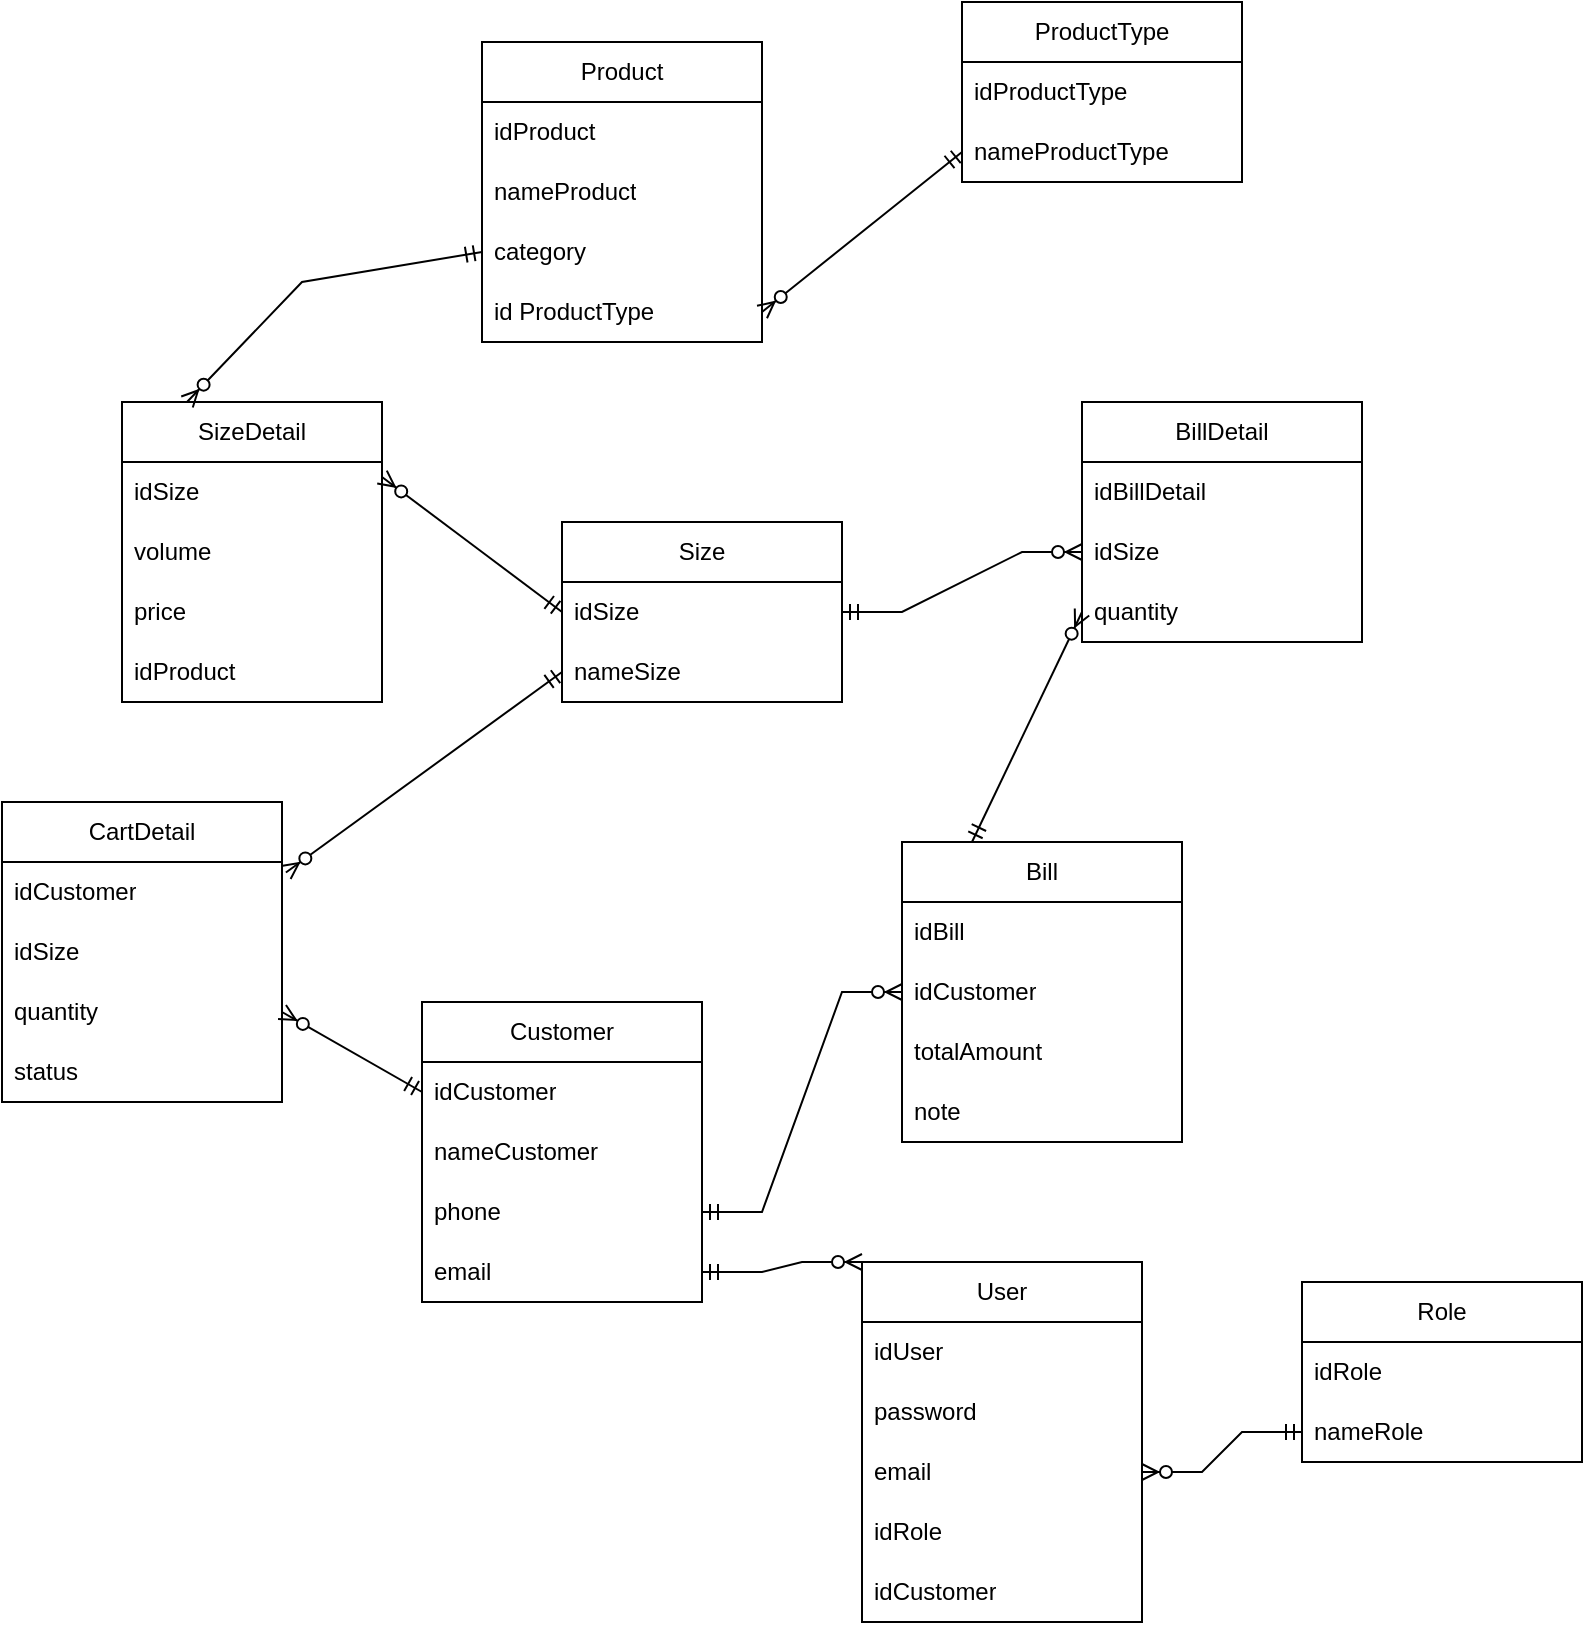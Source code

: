 <mxfile version="22.0.2" type="device" pages="2">
  <diagram name="Page-1" id="vrvekOnWIhJtRZKiSuZi">
    <mxGraphModel dx="1480" dy="866" grid="1" gridSize="10" guides="1" tooltips="1" connect="1" arrows="1" fold="1" page="1" pageScale="1" pageWidth="850" pageHeight="1100" math="0" shadow="0">
      <root>
        <mxCell id="0" />
        <mxCell id="1" parent="0" />
        <mxCell id="ULPA9-TiT_WMP2Kk98Dp-5" value="ProductType" style="swimlane;fontStyle=0;childLayout=stackLayout;horizontal=1;startSize=30;horizontalStack=0;resizeParent=1;resizeParentMax=0;resizeLast=0;collapsible=1;marginBottom=0;whiteSpace=wrap;html=1;" vertex="1" parent="1">
          <mxGeometry x="510" y="30" width="140" height="90" as="geometry" />
        </mxCell>
        <mxCell id="ULPA9-TiT_WMP2Kk98Dp-6" value="idProductType" style="text;strokeColor=none;fillColor=none;align=left;verticalAlign=middle;spacingLeft=4;spacingRight=4;overflow=hidden;points=[[0,0.5],[1,0.5]];portConstraint=eastwest;rotatable=0;whiteSpace=wrap;html=1;" vertex="1" parent="ULPA9-TiT_WMP2Kk98Dp-5">
          <mxGeometry y="30" width="140" height="30" as="geometry" />
        </mxCell>
        <mxCell id="ULPA9-TiT_WMP2Kk98Dp-7" value="nameProductType" style="text;strokeColor=none;fillColor=none;align=left;verticalAlign=middle;spacingLeft=4;spacingRight=4;overflow=hidden;points=[[0,0.5],[1,0.5]];portConstraint=eastwest;rotatable=0;whiteSpace=wrap;html=1;" vertex="1" parent="ULPA9-TiT_WMP2Kk98Dp-5">
          <mxGeometry y="60" width="140" height="30" as="geometry" />
        </mxCell>
        <mxCell id="ULPA9-TiT_WMP2Kk98Dp-9" value="Customer" style="swimlane;fontStyle=0;childLayout=stackLayout;horizontal=1;startSize=30;horizontalStack=0;resizeParent=1;resizeParentMax=0;resizeLast=0;collapsible=1;marginBottom=0;whiteSpace=wrap;html=1;" vertex="1" parent="1">
          <mxGeometry x="240" y="530" width="140" height="150" as="geometry" />
        </mxCell>
        <mxCell id="ULPA9-TiT_WMP2Kk98Dp-10" value="idCustomer" style="text;strokeColor=none;fillColor=none;align=left;verticalAlign=middle;spacingLeft=4;spacingRight=4;overflow=hidden;points=[[0,0.5],[1,0.5]];portConstraint=eastwest;rotatable=0;whiteSpace=wrap;html=1;" vertex="1" parent="ULPA9-TiT_WMP2Kk98Dp-9">
          <mxGeometry y="30" width="140" height="30" as="geometry" />
        </mxCell>
        <mxCell id="ULPA9-TiT_WMP2Kk98Dp-11" value="nameCustomer" style="text;strokeColor=none;fillColor=none;align=left;verticalAlign=middle;spacingLeft=4;spacingRight=4;overflow=hidden;points=[[0,0.5],[1,0.5]];portConstraint=eastwest;rotatable=0;whiteSpace=wrap;html=1;" vertex="1" parent="ULPA9-TiT_WMP2Kk98Dp-9">
          <mxGeometry y="60" width="140" height="30" as="geometry" />
        </mxCell>
        <mxCell id="ULPA9-TiT_WMP2Kk98Dp-37" value="phone" style="text;strokeColor=none;fillColor=none;align=left;verticalAlign=middle;spacingLeft=4;spacingRight=4;overflow=hidden;points=[[0,0.5],[1,0.5]];portConstraint=eastwest;rotatable=0;whiteSpace=wrap;html=1;" vertex="1" parent="ULPA9-TiT_WMP2Kk98Dp-9">
          <mxGeometry y="90" width="140" height="30" as="geometry" />
        </mxCell>
        <mxCell id="ULPA9-TiT_WMP2Kk98Dp-45" value="email" style="text;strokeColor=none;fillColor=none;align=left;verticalAlign=middle;spacingLeft=4;spacingRight=4;overflow=hidden;points=[[0,0.5],[1,0.5]];portConstraint=eastwest;rotatable=0;whiteSpace=wrap;html=1;" vertex="1" parent="ULPA9-TiT_WMP2Kk98Dp-9">
          <mxGeometry y="120" width="140" height="30" as="geometry" />
        </mxCell>
        <mxCell id="ULPA9-TiT_WMP2Kk98Dp-13" value="Bill" style="swimlane;fontStyle=0;childLayout=stackLayout;horizontal=1;startSize=30;horizontalStack=0;resizeParent=1;resizeParentMax=0;resizeLast=0;collapsible=1;marginBottom=0;whiteSpace=wrap;html=1;" vertex="1" parent="1">
          <mxGeometry x="480" y="450" width="140" height="150" as="geometry" />
        </mxCell>
        <mxCell id="ULPA9-TiT_WMP2Kk98Dp-14" value="idBill" style="text;strokeColor=none;fillColor=none;align=left;verticalAlign=middle;spacingLeft=4;spacingRight=4;overflow=hidden;points=[[0,0.5],[1,0.5]];portConstraint=eastwest;rotatable=0;whiteSpace=wrap;html=1;" vertex="1" parent="ULPA9-TiT_WMP2Kk98Dp-13">
          <mxGeometry y="30" width="140" height="30" as="geometry" />
        </mxCell>
        <mxCell id="ULPA9-TiT_WMP2Kk98Dp-15" value="idCustomer" style="text;strokeColor=none;fillColor=none;align=left;verticalAlign=middle;spacingLeft=4;spacingRight=4;overflow=hidden;points=[[0,0.5],[1,0.5]];portConstraint=eastwest;rotatable=0;whiteSpace=wrap;html=1;" vertex="1" parent="ULPA9-TiT_WMP2Kk98Dp-13">
          <mxGeometry y="60" width="140" height="30" as="geometry" />
        </mxCell>
        <mxCell id="ULPA9-TiT_WMP2Kk98Dp-57" value="totalAmount" style="text;strokeColor=none;fillColor=none;align=left;verticalAlign=middle;spacingLeft=4;spacingRight=4;overflow=hidden;points=[[0,0.5],[1,0.5]];portConstraint=eastwest;rotatable=0;whiteSpace=wrap;html=1;" vertex="1" parent="ULPA9-TiT_WMP2Kk98Dp-13">
          <mxGeometry y="90" width="140" height="30" as="geometry" />
        </mxCell>
        <mxCell id="d0X3Woi4HO9nFXGFgINv-57" value="note" style="text;strokeColor=none;fillColor=none;align=left;verticalAlign=middle;spacingLeft=4;spacingRight=4;overflow=hidden;points=[[0,0.5],[1,0.5]];portConstraint=eastwest;rotatable=0;whiteSpace=wrap;html=1;" vertex="1" parent="ULPA9-TiT_WMP2Kk98Dp-13">
          <mxGeometry y="120" width="140" height="30" as="geometry" />
        </mxCell>
        <mxCell id="ULPA9-TiT_WMP2Kk98Dp-17" value="BillDetail" style="swimlane;fontStyle=0;childLayout=stackLayout;horizontal=1;startSize=30;horizontalStack=0;resizeParent=1;resizeParentMax=0;resizeLast=0;collapsible=1;marginBottom=0;whiteSpace=wrap;html=1;" vertex="1" parent="1">
          <mxGeometry x="570" y="230" width="140" height="120" as="geometry" />
        </mxCell>
        <mxCell id="ULPA9-TiT_WMP2Kk98Dp-18" value="idBillDetail" style="text;strokeColor=none;fillColor=none;align=left;verticalAlign=middle;spacingLeft=4;spacingRight=4;overflow=hidden;points=[[0,0.5],[1,0.5]];portConstraint=eastwest;rotatable=0;whiteSpace=wrap;html=1;" vertex="1" parent="ULPA9-TiT_WMP2Kk98Dp-17">
          <mxGeometry y="30" width="140" height="30" as="geometry" />
        </mxCell>
        <mxCell id="ULPA9-TiT_WMP2Kk98Dp-19" value="idSize" style="text;strokeColor=none;fillColor=none;align=left;verticalAlign=middle;spacingLeft=4;spacingRight=4;overflow=hidden;points=[[0,0.5],[1,0.5]];portConstraint=eastwest;rotatable=0;whiteSpace=wrap;html=1;" vertex="1" parent="ULPA9-TiT_WMP2Kk98Dp-17">
          <mxGeometry y="60" width="140" height="30" as="geometry" />
        </mxCell>
        <mxCell id="ULPA9-TiT_WMP2Kk98Dp-20" value="quantity" style="text;strokeColor=none;fillColor=none;align=left;verticalAlign=middle;spacingLeft=4;spacingRight=4;overflow=hidden;points=[[0,0.5],[1,0.5]];portConstraint=eastwest;rotatable=0;whiteSpace=wrap;html=1;" vertex="1" parent="ULPA9-TiT_WMP2Kk98Dp-17">
          <mxGeometry y="90" width="140" height="30" as="geometry" />
        </mxCell>
        <mxCell id="ULPA9-TiT_WMP2Kk98Dp-21" value="User" style="swimlane;fontStyle=0;childLayout=stackLayout;horizontal=1;startSize=30;horizontalStack=0;resizeParent=1;resizeParentMax=0;resizeLast=0;collapsible=1;marginBottom=0;whiteSpace=wrap;html=1;" vertex="1" parent="1">
          <mxGeometry x="460" y="660" width="140" height="180" as="geometry" />
        </mxCell>
        <mxCell id="ULPA9-TiT_WMP2Kk98Dp-22" value="idUser" style="text;strokeColor=none;fillColor=none;align=left;verticalAlign=middle;spacingLeft=4;spacingRight=4;overflow=hidden;points=[[0,0.5],[1,0.5]];portConstraint=eastwest;rotatable=0;whiteSpace=wrap;html=1;" vertex="1" parent="ULPA9-TiT_WMP2Kk98Dp-21">
          <mxGeometry y="30" width="140" height="30" as="geometry" />
        </mxCell>
        <mxCell id="ULPA9-TiT_WMP2Kk98Dp-53" value="password" style="text;strokeColor=none;fillColor=none;align=left;verticalAlign=middle;spacingLeft=4;spacingRight=4;overflow=hidden;points=[[0,0.5],[1,0.5]];portConstraint=eastwest;rotatable=0;whiteSpace=wrap;html=1;" vertex="1" parent="ULPA9-TiT_WMP2Kk98Dp-21">
          <mxGeometry y="60" width="140" height="30" as="geometry" />
        </mxCell>
        <mxCell id="ULPA9-TiT_WMP2Kk98Dp-44" value="email" style="text;strokeColor=none;fillColor=none;align=left;verticalAlign=middle;spacingLeft=4;spacingRight=4;overflow=hidden;points=[[0,0.5],[1,0.5]];portConstraint=eastwest;rotatable=0;whiteSpace=wrap;html=1;" vertex="1" parent="ULPA9-TiT_WMP2Kk98Dp-21">
          <mxGeometry y="90" width="140" height="30" as="geometry" />
        </mxCell>
        <mxCell id="ULPA9-TiT_WMP2Kk98Dp-54" value="idRole" style="text;strokeColor=none;fillColor=none;align=left;verticalAlign=middle;spacingLeft=4;spacingRight=4;overflow=hidden;points=[[0,0.5],[1,0.5]];portConstraint=eastwest;rotatable=0;whiteSpace=wrap;html=1;" vertex="1" parent="ULPA9-TiT_WMP2Kk98Dp-21">
          <mxGeometry y="120" width="140" height="30" as="geometry" />
        </mxCell>
        <mxCell id="ULPA9-TiT_WMP2Kk98Dp-39" value="idCustomer" style="text;strokeColor=none;fillColor=none;align=left;verticalAlign=middle;spacingLeft=4;spacingRight=4;overflow=hidden;points=[[0,0.5],[1,0.5]];portConstraint=eastwest;rotatable=0;whiteSpace=wrap;html=1;" vertex="1" parent="ULPA9-TiT_WMP2Kk98Dp-21">
          <mxGeometry y="150" width="140" height="30" as="geometry" />
        </mxCell>
        <mxCell id="ULPA9-TiT_WMP2Kk98Dp-40" value="Role" style="swimlane;fontStyle=0;childLayout=stackLayout;horizontal=1;startSize=30;horizontalStack=0;resizeParent=1;resizeParentMax=0;resizeLast=0;collapsible=1;marginBottom=0;whiteSpace=wrap;html=1;" vertex="1" parent="1">
          <mxGeometry x="680" y="670" width="140" height="90" as="geometry" />
        </mxCell>
        <mxCell id="ULPA9-TiT_WMP2Kk98Dp-41" value="idRole" style="text;strokeColor=none;fillColor=none;align=left;verticalAlign=middle;spacingLeft=4;spacingRight=4;overflow=hidden;points=[[0,0.5],[1,0.5]];portConstraint=eastwest;rotatable=0;whiteSpace=wrap;html=1;" vertex="1" parent="ULPA9-TiT_WMP2Kk98Dp-40">
          <mxGeometry y="30" width="140" height="30" as="geometry" />
        </mxCell>
        <mxCell id="ULPA9-TiT_WMP2Kk98Dp-42" value="nameRole" style="text;strokeColor=none;fillColor=none;align=left;verticalAlign=middle;spacingLeft=4;spacingRight=4;overflow=hidden;points=[[0,0.5],[1,0.5]];portConstraint=eastwest;rotatable=0;whiteSpace=wrap;html=1;" vertex="1" parent="ULPA9-TiT_WMP2Kk98Dp-40">
          <mxGeometry y="60" width="140" height="30" as="geometry" />
        </mxCell>
        <mxCell id="ULPA9-TiT_WMP2Kk98Dp-49" value="" style="edgeStyle=entityRelationEdgeStyle;fontSize=12;html=1;endArrow=ERzeroToMany;startArrow=ERmandOne;rounded=0;exitX=0;exitY=0.5;exitDx=0;exitDy=0;entryX=1;entryY=0.5;entryDx=0;entryDy=0;" edge="1" parent="1" source="ULPA9-TiT_WMP2Kk98Dp-42" target="ULPA9-TiT_WMP2Kk98Dp-44">
          <mxGeometry width="100" height="100" relative="1" as="geometry">
            <mxPoint x="360" y="725" as="sourcePoint" />
            <mxPoint x="520" y="580" as="targetPoint" />
          </mxGeometry>
        </mxCell>
        <mxCell id="ULPA9-TiT_WMP2Kk98Dp-51" value="" style="edgeStyle=entityRelationEdgeStyle;fontSize=12;html=1;endArrow=ERzeroToMany;startArrow=ERmandOne;rounded=0;exitX=1;exitY=0.5;exitDx=0;exitDy=0;entryX=0;entryY=0;entryDx=0;entryDy=0;" edge="1" parent="1" source="ULPA9-TiT_WMP2Kk98Dp-45" target="ULPA9-TiT_WMP2Kk98Dp-21">
          <mxGeometry width="100" height="100" relative="1" as="geometry">
            <mxPoint x="260" y="515" as="sourcePoint" />
            <mxPoint x="170" y="880" as="targetPoint" />
            <Array as="points">
              <mxPoint x="390" y="630" />
              <mxPoint x="360" y="640" />
              <mxPoint x="350" y="770" />
            </Array>
          </mxGeometry>
        </mxCell>
        <mxCell id="ULPA9-TiT_WMP2Kk98Dp-55" value="" style="edgeStyle=entityRelationEdgeStyle;fontSize=12;html=1;endArrow=ERzeroToMany;startArrow=ERmandOne;rounded=0;exitX=1;exitY=0.5;exitDx=0;exitDy=0;entryX=0;entryY=0.5;entryDx=0;entryDy=0;" edge="1" parent="1" source="ULPA9-TiT_WMP2Kk98Dp-37" target="ULPA9-TiT_WMP2Kk98Dp-15">
          <mxGeometry width="100" height="100" relative="1" as="geometry">
            <mxPoint x="340" y="500" as="sourcePoint" />
            <mxPoint x="440" y="715" as="targetPoint" />
            <Array as="points">
              <mxPoint x="470" y="615" />
              <mxPoint x="440" y="625" />
              <mxPoint x="430" y="755" />
            </Array>
          </mxGeometry>
        </mxCell>
        <mxCell id="ULPA9-TiT_WMP2Kk98Dp-58" value="" style="fontSize=12;html=1;endArrow=ERzeroToMany;startArrow=ERmandOne;rounded=0;entryX=0;entryY=0.5;entryDx=0;entryDy=0;exitX=0.25;exitY=0;exitDx=0;exitDy=0;" edge="1" parent="1" source="ULPA9-TiT_WMP2Kk98Dp-13" target="ULPA9-TiT_WMP2Kk98Dp-20">
          <mxGeometry width="100" height="100" relative="1" as="geometry">
            <mxPoint x="590" y="485" as="sourcePoint" />
            <mxPoint x="610" y="410" as="targetPoint" />
          </mxGeometry>
        </mxCell>
        <mxCell id="ULPA9-TiT_WMP2Kk98Dp-59" value="" style="edgeStyle=entityRelationEdgeStyle;fontSize=12;html=1;endArrow=ERzeroToMany;startArrow=ERmandOne;rounded=0;entryX=0;entryY=0.5;entryDx=0;entryDy=0;exitX=1;exitY=0.5;exitDx=0;exitDy=0;" edge="1" parent="1" source="d0X3Woi4HO9nFXGFgINv-7" target="ULPA9-TiT_WMP2Kk98Dp-19">
          <mxGeometry width="100" height="100" relative="1" as="geometry">
            <mxPoint x="430" y="210" as="sourcePoint" />
            <mxPoint x="520" y="230" as="targetPoint" />
            <Array as="points">
              <mxPoint x="130" y="300" />
              <mxPoint x="540" y="290" />
            </Array>
          </mxGeometry>
        </mxCell>
        <mxCell id="d0X3Woi4HO9nFXGFgINv-1" value="CartDetail" style="swimlane;fontStyle=0;childLayout=stackLayout;horizontal=1;startSize=30;horizontalStack=0;resizeParent=1;resizeParentMax=0;resizeLast=0;collapsible=1;marginBottom=0;whiteSpace=wrap;html=1;" vertex="1" parent="1">
          <mxGeometry x="30" y="430" width="140" height="150" as="geometry" />
        </mxCell>
        <mxCell id="d0X3Woi4HO9nFXGFgINv-2" value="idCustomer" style="text;strokeColor=none;fillColor=none;align=left;verticalAlign=middle;spacingLeft=4;spacingRight=4;overflow=hidden;points=[[0,0.5],[1,0.5]];portConstraint=eastwest;rotatable=0;whiteSpace=wrap;html=1;" vertex="1" parent="d0X3Woi4HO9nFXGFgINv-1">
          <mxGeometry y="30" width="140" height="30" as="geometry" />
        </mxCell>
        <mxCell id="d0X3Woi4HO9nFXGFgINv-3" value="idSize" style="text;strokeColor=none;fillColor=none;align=left;verticalAlign=middle;spacingLeft=4;spacingRight=4;overflow=hidden;points=[[0,0.5],[1,0.5]];portConstraint=eastwest;rotatable=0;whiteSpace=wrap;html=1;" vertex="1" parent="d0X3Woi4HO9nFXGFgINv-1">
          <mxGeometry y="60" width="140" height="30" as="geometry" />
        </mxCell>
        <mxCell id="d0X3Woi4HO9nFXGFgINv-4" value="quantity" style="text;strokeColor=none;fillColor=none;align=left;verticalAlign=middle;spacingLeft=4;spacingRight=4;overflow=hidden;points=[[0,0.5],[1,0.5]];portConstraint=eastwest;rotatable=0;whiteSpace=wrap;html=1;" vertex="1" parent="d0X3Woi4HO9nFXGFgINv-1">
          <mxGeometry y="90" width="140" height="30" as="geometry" />
        </mxCell>
        <mxCell id="d0X3Woi4HO9nFXGFgINv-36" value="status" style="text;strokeColor=none;fillColor=none;align=left;verticalAlign=middle;spacingLeft=4;spacingRight=4;overflow=hidden;points=[[0,0.5],[1,0.5]];portConstraint=eastwest;rotatable=0;whiteSpace=wrap;html=1;" vertex="1" parent="d0X3Woi4HO9nFXGFgINv-1">
          <mxGeometry y="120" width="140" height="30" as="geometry" />
        </mxCell>
        <mxCell id="d0X3Woi4HO9nFXGFgINv-6" value="Size" style="swimlane;fontStyle=0;childLayout=stackLayout;horizontal=1;startSize=30;horizontalStack=0;resizeParent=1;resizeParentMax=0;resizeLast=0;collapsible=1;marginBottom=0;whiteSpace=wrap;html=1;" vertex="1" parent="1">
          <mxGeometry x="310" y="290" width="140" height="90" as="geometry" />
        </mxCell>
        <mxCell id="d0X3Woi4HO9nFXGFgINv-7" value="idSize" style="text;strokeColor=none;fillColor=none;align=left;verticalAlign=middle;spacingLeft=4;spacingRight=4;overflow=hidden;points=[[0,0.5],[1,0.5]];portConstraint=eastwest;rotatable=0;whiteSpace=wrap;html=1;" vertex="1" parent="d0X3Woi4HO9nFXGFgINv-6">
          <mxGeometry y="30" width="140" height="30" as="geometry" />
        </mxCell>
        <mxCell id="d0X3Woi4HO9nFXGFgINv-24" value="nameSize" style="text;strokeColor=none;fillColor=none;align=left;verticalAlign=middle;spacingLeft=4;spacingRight=4;overflow=hidden;points=[[0,0.5],[1,0.5]];portConstraint=eastwest;rotatable=0;whiteSpace=wrap;html=1;" vertex="1" parent="d0X3Woi4HO9nFXGFgINv-6">
          <mxGeometry y="60" width="140" height="30" as="geometry" />
        </mxCell>
        <mxCell id="d0X3Woi4HO9nFXGFgINv-26" value="Product" style="swimlane;fontStyle=0;childLayout=stackLayout;horizontal=1;startSize=30;horizontalStack=0;resizeParent=1;resizeParentMax=0;resizeLast=0;collapsible=1;marginBottom=0;whiteSpace=wrap;html=1;" vertex="1" parent="1">
          <mxGeometry x="270" y="50" width="140" height="150" as="geometry" />
        </mxCell>
        <mxCell id="d0X3Woi4HO9nFXGFgINv-27" value="idProduct" style="text;strokeColor=none;fillColor=none;align=left;verticalAlign=middle;spacingLeft=4;spacingRight=4;overflow=hidden;points=[[0,0.5],[1,0.5]];portConstraint=eastwest;rotatable=0;whiteSpace=wrap;html=1;" vertex="1" parent="d0X3Woi4HO9nFXGFgINv-26">
          <mxGeometry y="30" width="140" height="30" as="geometry" />
        </mxCell>
        <mxCell id="d0X3Woi4HO9nFXGFgINv-28" value="nameProduct" style="text;strokeColor=none;fillColor=none;align=left;verticalAlign=middle;spacingLeft=4;spacingRight=4;overflow=hidden;points=[[0,0.5],[1,0.5]];portConstraint=eastwest;rotatable=0;whiteSpace=wrap;html=1;" vertex="1" parent="d0X3Woi4HO9nFXGFgINv-26">
          <mxGeometry y="60" width="140" height="30" as="geometry" />
        </mxCell>
        <mxCell id="d0X3Woi4HO9nFXGFgINv-29" value="category" style="text;strokeColor=none;fillColor=none;align=left;verticalAlign=middle;spacingLeft=4;spacingRight=4;overflow=hidden;points=[[0,0.5],[1,0.5]];portConstraint=eastwest;rotatable=0;whiteSpace=wrap;html=1;" vertex="1" parent="d0X3Woi4HO9nFXGFgINv-26">
          <mxGeometry y="90" width="140" height="30" as="geometry" />
        </mxCell>
        <mxCell id="d0X3Woi4HO9nFXGFgINv-56" value="id ProductType" style="text;strokeColor=none;fillColor=none;align=left;verticalAlign=middle;spacingLeft=4;spacingRight=4;overflow=hidden;points=[[0,0.5],[1,0.5]];portConstraint=eastwest;rotatable=0;whiteSpace=wrap;html=1;" vertex="1" parent="d0X3Woi4HO9nFXGFgINv-26">
          <mxGeometry y="120" width="140" height="30" as="geometry" />
        </mxCell>
        <mxCell id="d0X3Woi4HO9nFXGFgINv-42" value="SizeDetail" style="swimlane;fontStyle=0;childLayout=stackLayout;horizontal=1;startSize=30;horizontalStack=0;resizeParent=1;resizeParentMax=0;resizeLast=0;collapsible=1;marginBottom=0;whiteSpace=wrap;html=1;" vertex="1" parent="1">
          <mxGeometry x="90" y="230" width="130" height="150" as="geometry" />
        </mxCell>
        <mxCell id="d0X3Woi4HO9nFXGFgINv-43" value="idSize" style="text;strokeColor=none;fillColor=none;align=left;verticalAlign=middle;spacingLeft=4;spacingRight=4;overflow=hidden;points=[[0,0.5],[1,0.5]];portConstraint=eastwest;rotatable=0;whiteSpace=wrap;html=1;" vertex="1" parent="d0X3Woi4HO9nFXGFgINv-42">
          <mxGeometry y="30" width="130" height="30" as="geometry" />
        </mxCell>
        <mxCell id="d0X3Woi4HO9nFXGFgINv-44" value="volume" style="text;strokeColor=none;fillColor=none;align=left;verticalAlign=middle;spacingLeft=4;spacingRight=4;overflow=hidden;points=[[0,0.5],[1,0.5]];portConstraint=eastwest;rotatable=0;whiteSpace=wrap;html=1;" vertex="1" parent="d0X3Woi4HO9nFXGFgINv-42">
          <mxGeometry y="60" width="130" height="30" as="geometry" />
        </mxCell>
        <mxCell id="d0X3Woi4HO9nFXGFgINv-46" value="price" style="text;strokeColor=none;fillColor=none;align=left;verticalAlign=middle;spacingLeft=4;spacingRight=4;overflow=hidden;points=[[0,0.5],[1,0.5]];portConstraint=eastwest;rotatable=0;whiteSpace=wrap;html=1;" vertex="1" parent="d0X3Woi4HO9nFXGFgINv-42">
          <mxGeometry y="90" width="130" height="30" as="geometry" />
        </mxCell>
        <mxCell id="d0X3Woi4HO9nFXGFgINv-47" value="idProduct" style="text;strokeColor=none;fillColor=none;align=left;verticalAlign=middle;spacingLeft=4;spacingRight=4;overflow=hidden;points=[[0,0.5],[1,0.5]];portConstraint=eastwest;rotatable=0;whiteSpace=wrap;html=1;" vertex="1" parent="d0X3Woi4HO9nFXGFgINv-42">
          <mxGeometry y="120" width="130" height="30" as="geometry" />
        </mxCell>
        <mxCell id="d0X3Woi4HO9nFXGFgINv-49" value="" style="fontSize=12;html=1;endArrow=ERzeroToMany;startArrow=ERmandOne;rounded=0;entryX=0.25;entryY=0;entryDx=0;entryDy=0;exitX=0;exitY=0.5;exitDx=0;exitDy=0;" edge="1" parent="1" source="d0X3Woi4HO9nFXGFgINv-29" target="d0X3Woi4HO9nFXGFgINv-42">
          <mxGeometry width="100" height="100" relative="1" as="geometry">
            <mxPoint x="390" y="210" as="sourcePoint" />
            <mxPoint x="520" y="340" as="targetPoint" />
            <Array as="points">
              <mxPoint x="180" y="170" />
            </Array>
          </mxGeometry>
        </mxCell>
        <mxCell id="d0X3Woi4HO9nFXGFgINv-50" value="" style="fontSize=12;html=1;endArrow=ERzeroToMany;startArrow=ERmandOne;rounded=0;entryX=1;entryY=0.25;entryDx=0;entryDy=0;exitX=0;exitY=0.5;exitDx=0;exitDy=0;" edge="1" parent="1" source="d0X3Woi4HO9nFXGFgINv-7" target="d0X3Woi4HO9nFXGFgINv-42">
          <mxGeometry width="100" height="100" relative="1" as="geometry">
            <mxPoint x="310" y="185" as="sourcePoint" />
            <mxPoint x="243" y="280" as="targetPoint" />
            <Array as="points">
              <mxPoint x="270" y="305" />
            </Array>
          </mxGeometry>
        </mxCell>
        <mxCell id="d0X3Woi4HO9nFXGFgINv-53" value="" style="fontSize=12;html=1;endArrow=ERzeroToMany;startArrow=ERmandOne;rounded=0;entryX=1.014;entryY=0.175;entryDx=0;entryDy=0;exitX=0;exitY=0.5;exitDx=0;exitDy=0;entryPerimeter=0;" edge="1" parent="1" source="d0X3Woi4HO9nFXGFgINv-24" target="d0X3Woi4HO9nFXGFgINv-2">
          <mxGeometry width="100" height="100" relative="1" as="geometry">
            <mxPoint x="320" y="467" as="sourcePoint" />
            <mxPoint x="230" y="400" as="targetPoint" />
          </mxGeometry>
        </mxCell>
        <mxCell id="d0X3Woi4HO9nFXGFgINv-55" value="" style="fontSize=12;html=1;endArrow=ERzeroToMany;startArrow=ERmandOne;rounded=0;entryX=1;entryY=0.5;entryDx=0;entryDy=0;exitX=0;exitY=0.5;exitDx=0;exitDy=0;" edge="1" parent="1" source="ULPA9-TiT_WMP2Kk98Dp-10" target="d0X3Woi4HO9nFXGFgINv-4">
          <mxGeometry width="100" height="100" relative="1" as="geometry">
            <mxPoint x="320" y="375" as="sourcePoint" />
            <mxPoint x="182" y="475" as="targetPoint" />
          </mxGeometry>
        </mxCell>
        <mxCell id="d0X3Woi4HO9nFXGFgINv-58" value="" style="fontSize=12;html=1;endArrow=ERzeroToMany;startArrow=ERmandOne;rounded=0;entryX=1;entryY=0.5;entryDx=0;entryDy=0;exitX=0;exitY=0.5;exitDx=0;exitDy=0;" edge="1" parent="1" source="ULPA9-TiT_WMP2Kk98Dp-7" target="d0X3Woi4HO9nFXGFgINv-56">
          <mxGeometry width="100" height="100" relative="1" as="geometry">
            <mxPoint x="280" y="165" as="sourcePoint" />
            <mxPoint x="133" y="240" as="targetPoint" />
            <Array as="points" />
          </mxGeometry>
        </mxCell>
      </root>
    </mxGraphModel>
  </diagram>
  <diagram id="purR8EI8D7IzfZwZvspb" name="Page-2">
    <mxGraphModel dx="1295" dy="758" grid="1" gridSize="10" guides="1" tooltips="1" connect="1" arrows="1" fold="1" page="1" pageScale="1" pageWidth="850" pageHeight="1100" math="0" shadow="0">
      <root>
        <mxCell id="0" />
        <mxCell id="1" parent="0" />
        <mxCell id="Ndq3Fis9tsU1z8cjDQRp-2" value="đăng ký" style="ellipse;whiteSpace=wrap;html=1;" vertex="1" parent="1">
          <mxGeometry x="190" y="20" width="120" height="80" as="geometry" />
        </mxCell>
        <mxCell id="Ndq3Fis9tsU1z8cjDQRp-3" value="đăng nhập" style="ellipse;whiteSpace=wrap;html=1;" vertex="1" parent="1">
          <mxGeometry x="190" y="310" width="120" height="80" as="geometry" />
        </mxCell>
        <mxCell id="Ndq3Fis9tsU1z8cjDQRp-11" style="rounded=0;orthogonalLoop=1;jettySize=auto;html=1;exitX=1;exitY=0.5;exitDx=0;exitDy=0;" edge="1" parent="1" source="Ndq3Fis9tsU1z8cjDQRp-4" target="Ndq3Fis9tsU1z8cjDQRp-8">
          <mxGeometry relative="1" as="geometry" />
        </mxCell>
        <mxCell id="BbPksQxmZAnyn-5NoRL1-1" value="yêu cầu giỏ hàng" style="edgeStyle=orthogonalEdgeStyle;rounded=0;orthogonalLoop=1;jettySize=auto;html=1;exitX=0.5;exitY=1;exitDx=0;exitDy=0;" edge="1" parent="1" source="Ndq3Fis9tsU1z8cjDQRp-4" target="BbPksQxmZAnyn-5NoRL1-2">
          <mxGeometry relative="1" as="geometry">
            <mxPoint x="270" y="770" as="targetPoint" />
          </mxGeometry>
        </mxCell>
        <mxCell id="Ndq3Fis9tsU1z8cjDQRp-4" value="giỏ hàng" style="ellipse;whiteSpace=wrap;html=1;" vertex="1" parent="1">
          <mxGeometry x="210" y="610" width="120" height="80" as="geometry" />
        </mxCell>
        <mxCell id="Ndq3Fis9tsU1z8cjDQRp-5" value="search" style="ellipse;whiteSpace=wrap;html=1;" vertex="1" parent="1">
          <mxGeometry x="320" y="1255" width="120" height="80" as="geometry" />
        </mxCell>
        <mxCell id="Ndq3Fis9tsU1z8cjDQRp-6" value="filter" style="ellipse;whiteSpace=wrap;html=1;" vertex="1" parent="1">
          <mxGeometry x="320" y="1365" width="120" height="80" as="geometry" />
        </mxCell>
        <mxCell id="BbPksQxmZAnyn-5NoRL1-3" style="edgeStyle=orthogonalEdgeStyle;rounded=0;orthogonalLoop=1;jettySize=auto;html=1;" edge="1" parent="1" source="Ndq3Fis9tsU1z8cjDQRp-8">
          <mxGeometry relative="1" as="geometry">
            <mxPoint x="630" y="590" as="targetPoint" />
          </mxGeometry>
        </mxCell>
        <mxCell id="Ndq3Fis9tsU1z8cjDQRp-8" value="thêm" style="ellipse;whiteSpace=wrap;html=1;" vertex="1" parent="1">
          <mxGeometry x="440" y="560" width="110" height="60" as="geometry" />
        </mxCell>
        <mxCell id="BbPksQxmZAnyn-5NoRL1-7" style="edgeStyle=orthogonalEdgeStyle;rounded=0;orthogonalLoop=1;jettySize=auto;html=1;entryX=0;entryY=0.5;entryDx=0;entryDy=0;" edge="1" parent="1" source="Ndq3Fis9tsU1z8cjDQRp-9" target="BbPksQxmZAnyn-5NoRL1-6">
          <mxGeometry relative="1" as="geometry" />
        </mxCell>
        <mxCell id="Ndq3Fis9tsU1z8cjDQRp-9" value="sửa" style="ellipse;whiteSpace=wrap;html=1;" vertex="1" parent="1">
          <mxGeometry x="435" y="640" width="120" height="50" as="geometry" />
        </mxCell>
        <mxCell id="BbPksQxmZAnyn-5NoRL1-9" style="edgeStyle=orthogonalEdgeStyle;rounded=0;orthogonalLoop=1;jettySize=auto;html=1;entryX=0;entryY=0.5;entryDx=0;entryDy=0;" edge="1" parent="1" source="Ndq3Fis9tsU1z8cjDQRp-10" target="BbPksQxmZAnyn-5NoRL1-8">
          <mxGeometry relative="1" as="geometry" />
        </mxCell>
        <mxCell id="Ndq3Fis9tsU1z8cjDQRp-10" value="xóa" style="ellipse;whiteSpace=wrap;html=1;" vertex="1" parent="1">
          <mxGeometry x="440" y="720" width="120" height="40" as="geometry" />
        </mxCell>
        <mxCell id="Ndq3Fis9tsU1z8cjDQRp-12" value="" style="endArrow=classic;html=1;rounded=0;exitX=1;exitY=0.5;exitDx=0;exitDy=0;entryX=0;entryY=0.5;entryDx=0;entryDy=0;" edge="1" parent="1" source="Ndq3Fis9tsU1z8cjDQRp-4" target="Ndq3Fis9tsU1z8cjDQRp-9">
          <mxGeometry width="50" height="50" relative="1" as="geometry">
            <mxPoint x="400" y="660" as="sourcePoint" />
            <mxPoint x="450" y="610" as="targetPoint" />
          </mxGeometry>
        </mxCell>
        <mxCell id="Ndq3Fis9tsU1z8cjDQRp-13" value="" style="endArrow=classic;html=1;rounded=0;exitX=1;exitY=0.5;exitDx=0;exitDy=0;entryX=0;entryY=0.5;entryDx=0;entryDy=0;" edge="1" parent="1" source="Ndq3Fis9tsU1z8cjDQRp-4" target="Ndq3Fis9tsU1z8cjDQRp-10">
          <mxGeometry width="50" height="50" relative="1" as="geometry">
            <mxPoint x="320" y="660" as="sourcePoint" />
            <mxPoint x="540" y="670" as="targetPoint" />
          </mxGeometry>
        </mxCell>
        <mxCell id="Ndq3Fis9tsU1z8cjDQRp-14" value="thanh toán" style="ellipse;whiteSpace=wrap;html=1;" vertex="1" parent="1">
          <mxGeometry x="180" y="1310" width="120" height="80" as="geometry" />
        </mxCell>
        <mxCell id="A1CGTPxZXtRTZtt4lhEw-2" value="tên khách hàng&lt;br&gt;số điện thoại&amp;nbsp;&lt;br&gt;email&lt;br&gt;mật khẩu&lt;br&gt;nhập lại mất khẩu" style="rounded=0;whiteSpace=wrap;html=1;" vertex="1" parent="1">
          <mxGeometry x="490" y="10" width="140" height="100" as="geometry" />
        </mxCell>
        <mxCell id="A_Onbq_Wm1oB_ZM0B5rq-1" value="yêu cầu đăng ký" style="endArrow=classic;html=1;rounded=0;exitX=1;exitY=0.5;exitDx=0;exitDy=0;entryX=0;entryY=0.5;entryDx=0;entryDy=0;" edge="1" parent="1" source="Ndq3Fis9tsU1z8cjDQRp-2" target="A1CGTPxZXtRTZtt4lhEw-2">
          <mxGeometry width="50" height="50" relative="1" as="geometry">
            <mxPoint x="320" y="130" as="sourcePoint" />
            <mxPoint x="370" y="80" as="targetPoint" />
          </mxGeometry>
        </mxCell>
        <mxCell id="A_Onbq_Wm1oB_ZM0B5rq-4" value="trình tự đăng ký&amp;nbsp;&lt;br&gt;nhấp vào nút đăng ký&lt;br&gt;điền các thông tin&amp;nbsp; trên&lt;br&gt;Nếu các thông tin hợp lệ thì đăng ký thành công lưu dữ liệu khách hàng, chuyển đến trang chủ&lt;br&gt;Nếu có 1 điều kiện k hợp lệ hiển thị thông báo(!ischeckphone !ischeckemail !ischeckpassrepet !ischeckpass)" style="rounded=0;whiteSpace=wrap;html=1;" vertex="1" parent="1">
          <mxGeometry x="200" y="120" width="430" height="140" as="geometry" />
        </mxCell>
        <mxCell id="A_Onbq_Wm1oB_ZM0B5rq-5" value="email&lt;br&gt;mật khẩu&lt;br&gt;" style="rounded=0;whiteSpace=wrap;html=1;" vertex="1" parent="1">
          <mxGeometry x="490" y="300" width="140" height="100" as="geometry" />
        </mxCell>
        <mxCell id="A_Onbq_Wm1oB_ZM0B5rq-6" value="yêu cầu đăng nhập" style="endArrow=classic;html=1;rounded=0;exitX=1;exitY=0.5;exitDx=0;exitDy=0;entryX=0;entryY=0.5;entryDx=0;entryDy=0;" edge="1" parent="1" target="A_Onbq_Wm1oB_ZM0B5rq-5">
          <mxGeometry width="50" height="50" relative="1" as="geometry">
            <mxPoint x="310" y="350" as="sourcePoint" />
            <mxPoint x="370" y="370" as="targetPoint" />
          </mxGeometry>
        </mxCell>
        <mxCell id="A_Onbq_Wm1oB_ZM0B5rq-7" value="trình tự đăng nhập&lt;br&gt;nhấp vào nút đăng nhập&lt;br&gt;điền các thông tin&amp;nbsp; trên&lt;br&gt;Nếu các thông tin email và mật khẩu trùng khớp với dữ liệu chuyển trang shop&lt;br&gt;Nếu có 1 điều kiện k hợp lệ hiển thị thông báo sai tài khoản mật khẩu" style="rounded=0;whiteSpace=wrap;html=1;" vertex="1" parent="1">
          <mxGeometry x="200" y="410" width="440" height="100" as="geometry" />
        </mxCell>
        <mxCell id="BbPksQxmZAnyn-5NoRL1-2" value="cần đăng nhập,hiển thị thông tín sản phẩm đã thêm&amp;nbsp; má sp, tên sản phẩm,số lượng,tiền,&amp;nbsp; tổng tiền&lt;br&gt;nút đễ select sản phẩm&lt;br&gt;khi thanh toán sản phẩm thí xóa khỏi giỏ hàng" style="whiteSpace=wrap;html=1;aspect=fixed;" vertex="1" parent="1">
          <mxGeometry x="195" y="760" width="150" height="150" as="geometry" />
        </mxCell>
        <mxCell id="BbPksQxmZAnyn-5NoRL1-4" value="nhấn vào nút add to cart của sản phẩm, khi nhấn vào sản phẩm đã add to cart thì số lượng +1" style="rounded=0;whiteSpace=wrap;html=1;" vertex="1" parent="1">
          <mxGeometry x="630" y="550" width="130" height="80" as="geometry" />
        </mxCell>
        <mxCell id="BbPksQxmZAnyn-5NoRL1-6" value="vào giỏ hàng sau đó có thể chỉnh sửa số lượng của sản phẩm đã thêm vào" style="rounded=0;whiteSpace=wrap;html=1;" vertex="1" parent="1">
          <mxGeometry x="650" y="650" width="120" height="60" as="geometry" />
        </mxCell>
        <mxCell id="BbPksQxmZAnyn-5NoRL1-8" value="ở trong giỏ hàng , nhấn vào nút xóa khỏi giỏ hàng&lt;br&gt;sản phẩm sẽ bị xóa khoit giỏ" style="rounded=0;whiteSpace=wrap;html=1;" vertex="1" parent="1">
          <mxGeometry x="650" y="730" width="130" height="80" as="geometry" />
        </mxCell>
      </root>
    </mxGraphModel>
  </diagram>
</mxfile>
